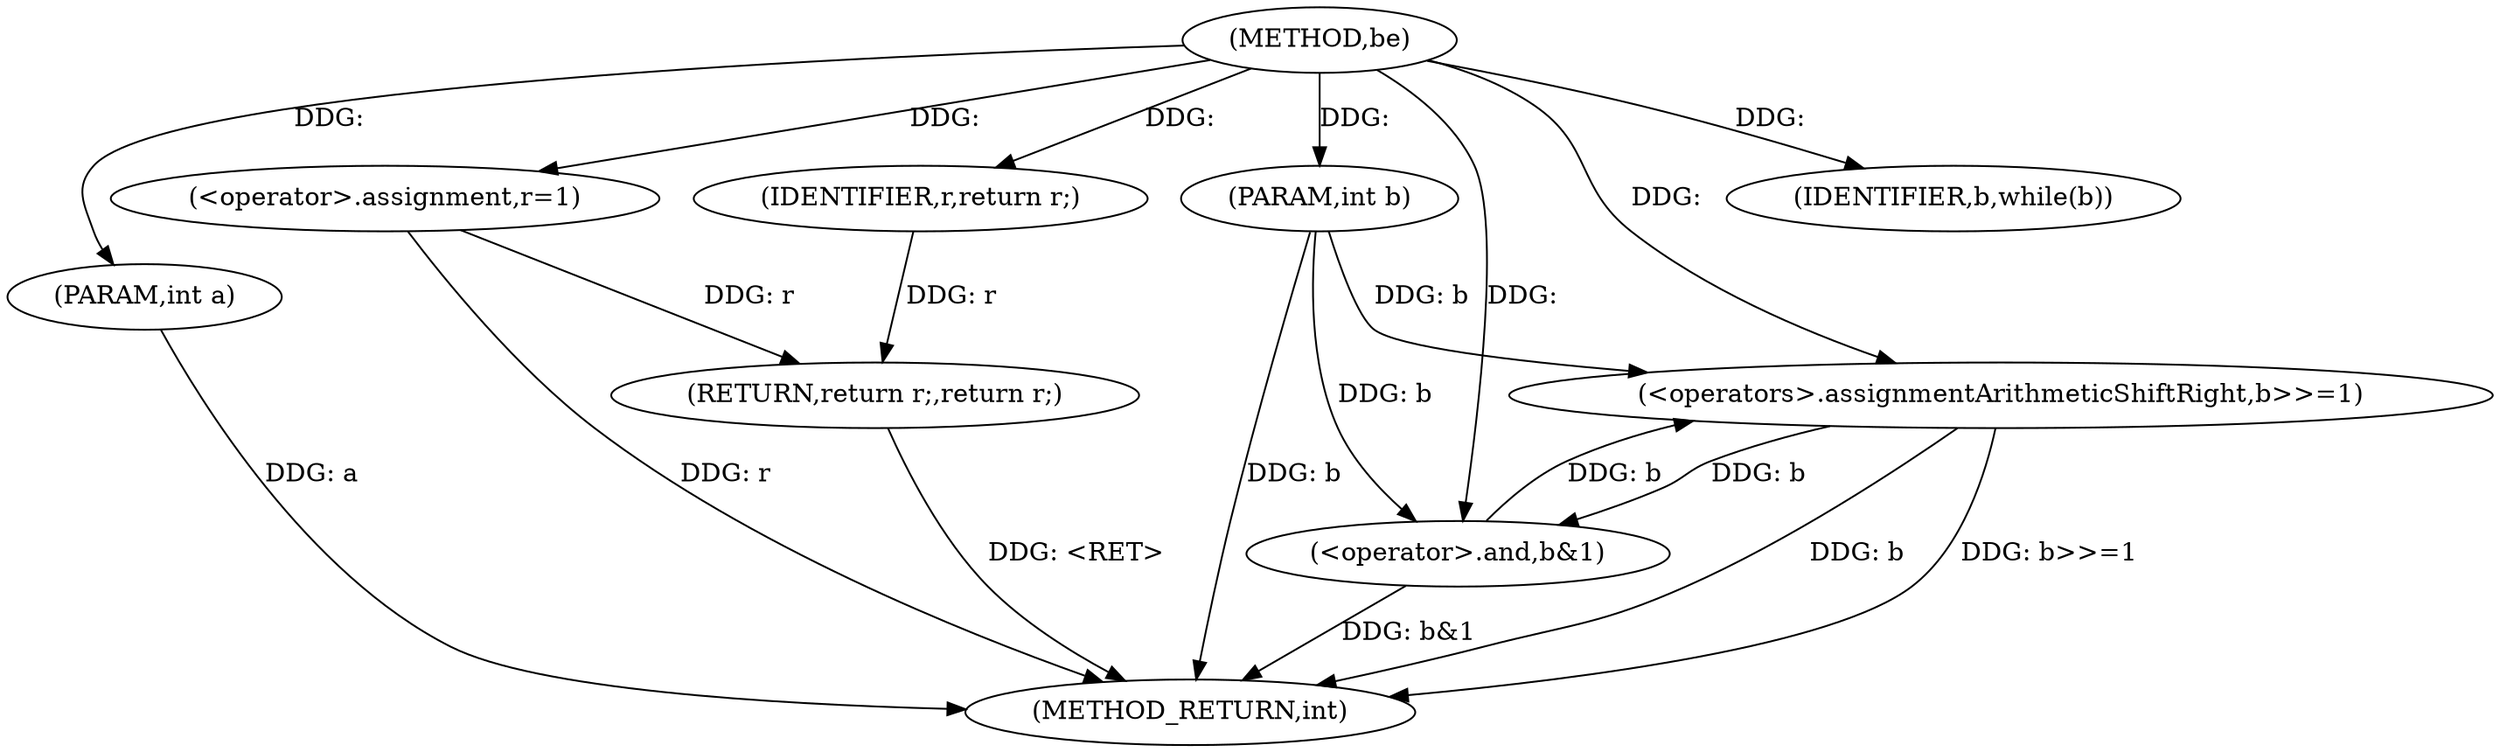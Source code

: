 digraph "be" {  
"1000101" [label = "(METHOD,be)" ]
"1000121" [label = "(METHOD_RETURN,int)" ]
"1000102" [label = "(PARAM,int a)" ]
"1000103" [label = "(PARAM,int b)" ]
"1000106" [label = "(<operator>.assignment,r=1)" ]
"1000119" [label = "(RETURN,return r;,return r;)" ]
"1000110" [label = "(IDENTIFIER,b,while(b))" ]
"1000120" [label = "(IDENTIFIER,r,return r;)" ]
"1000116" [label = "(<operators>.assignmentArithmeticShiftRight,b>>=1)" ]
"1000113" [label = "(<operator>.and,b&1)" ]
  "1000102" -> "1000121"  [ label = "DDG: a"] 
  "1000103" -> "1000121"  [ label = "DDG: b"] 
  "1000106" -> "1000121"  [ label = "DDG: r"] 
  "1000113" -> "1000121"  [ label = "DDG: b&1"] 
  "1000116" -> "1000121"  [ label = "DDG: b"] 
  "1000116" -> "1000121"  [ label = "DDG: b>>=1"] 
  "1000119" -> "1000121"  [ label = "DDG: <RET>"] 
  "1000101" -> "1000102"  [ label = "DDG: "] 
  "1000101" -> "1000103"  [ label = "DDG: "] 
  "1000101" -> "1000106"  [ label = "DDG: "] 
  "1000120" -> "1000119"  [ label = "DDG: r"] 
  "1000106" -> "1000119"  [ label = "DDG: r"] 
  "1000101" -> "1000110"  [ label = "DDG: "] 
  "1000101" -> "1000120"  [ label = "DDG: "] 
  "1000113" -> "1000116"  [ label = "DDG: b"] 
  "1000103" -> "1000116"  [ label = "DDG: b"] 
  "1000101" -> "1000116"  [ label = "DDG: "] 
  "1000116" -> "1000113"  [ label = "DDG: b"] 
  "1000103" -> "1000113"  [ label = "DDG: b"] 
  "1000101" -> "1000113"  [ label = "DDG: "] 
}
